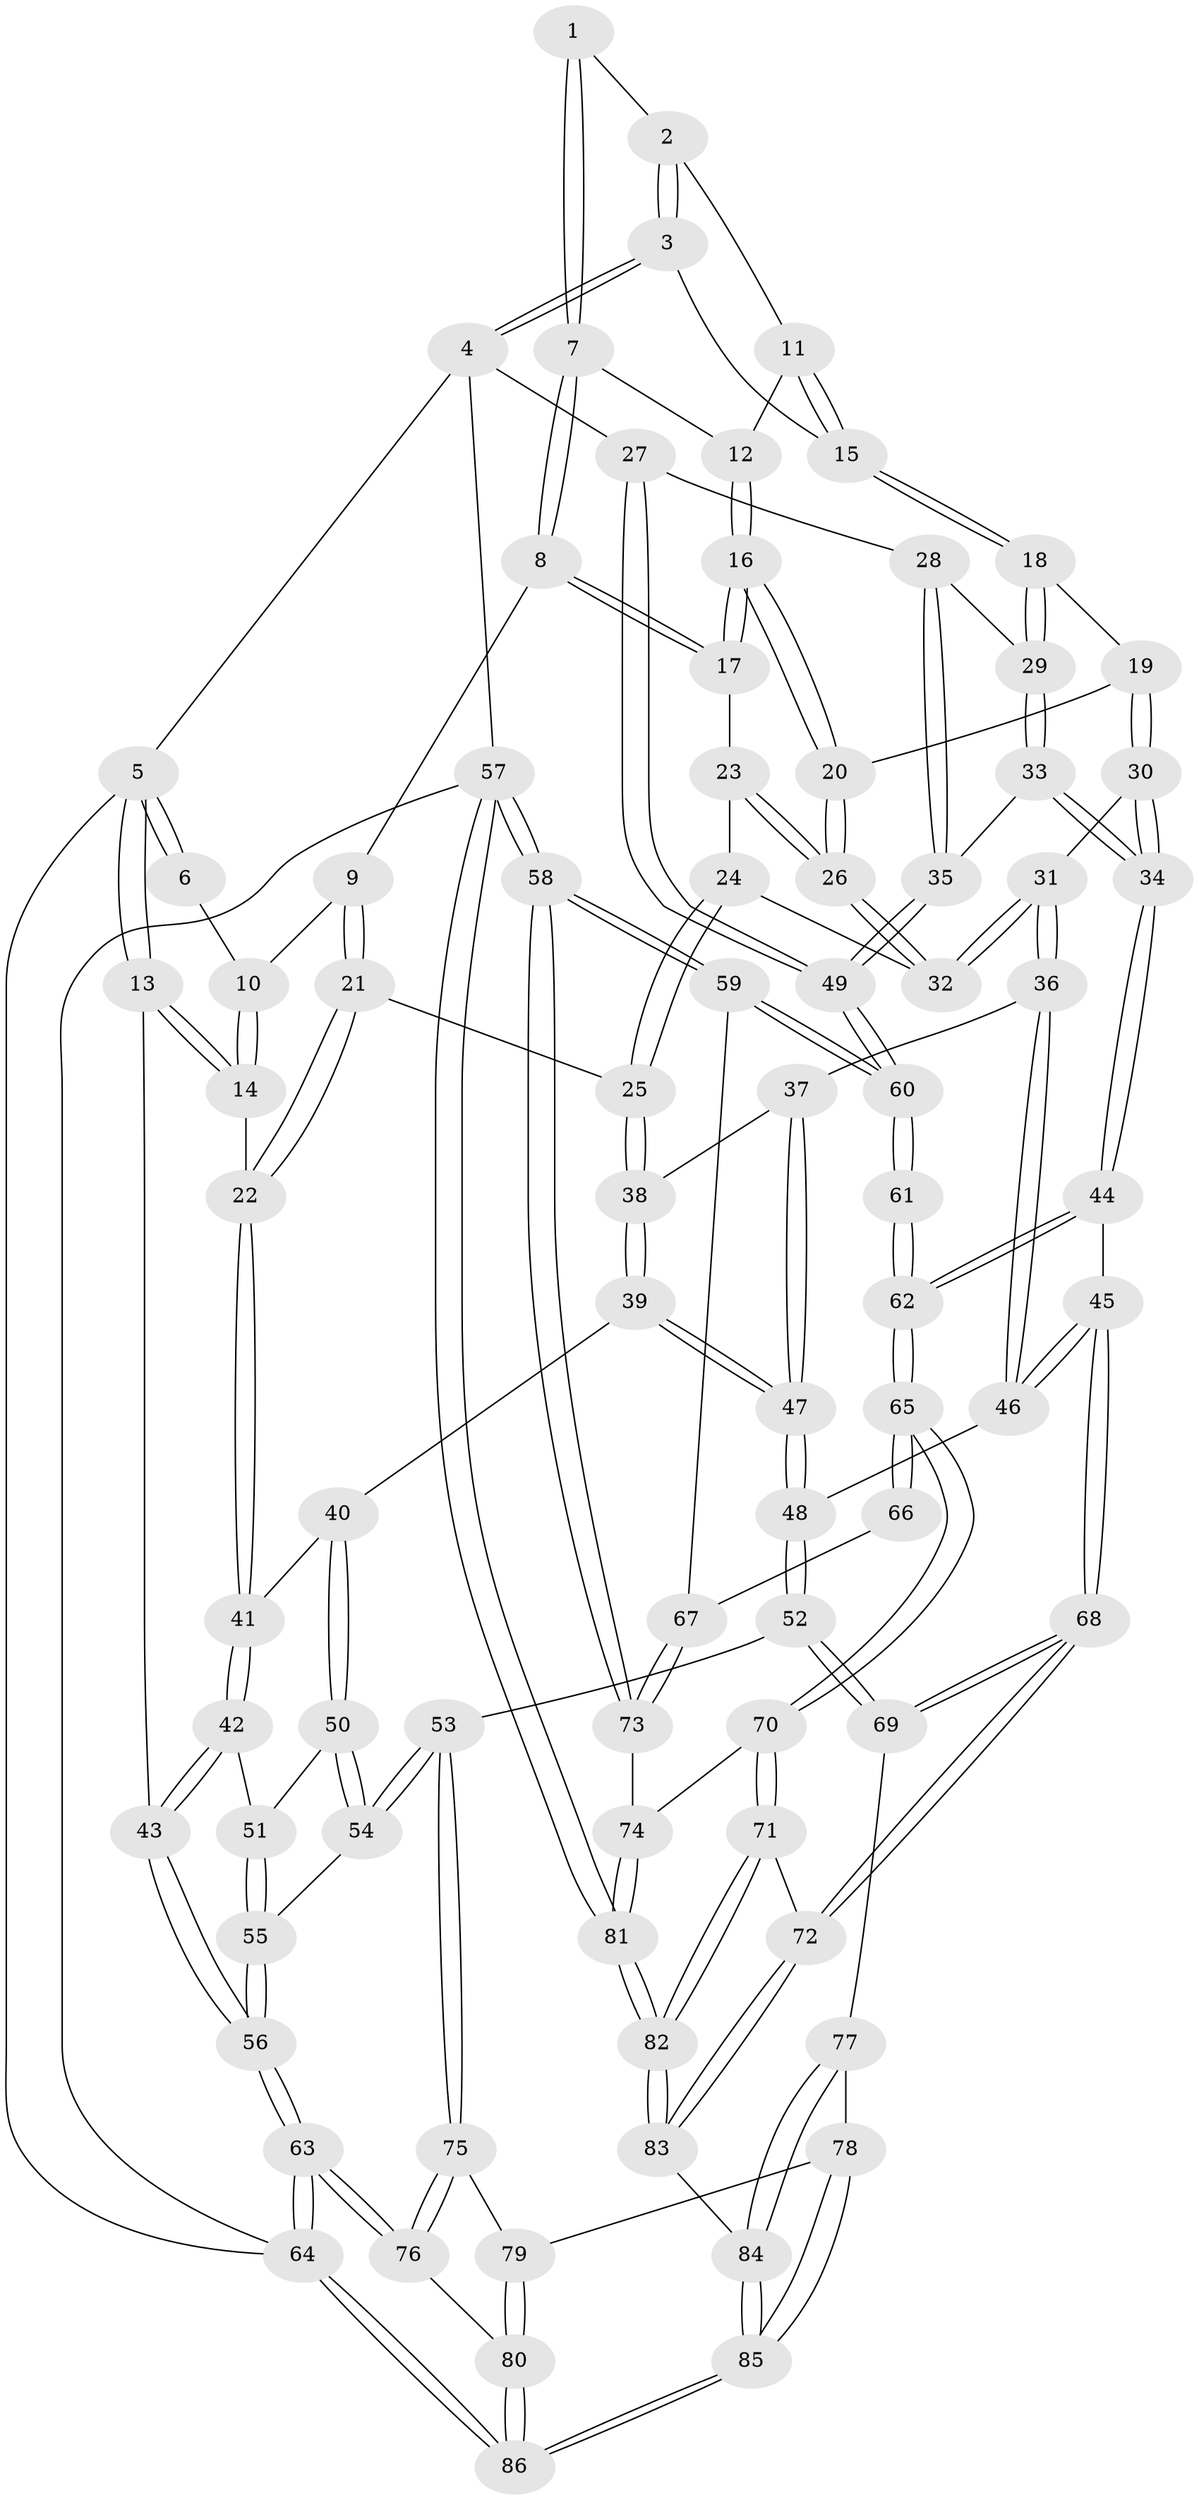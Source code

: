 // coarse degree distribution, {4: 0.16393442622950818, 3: 0.7868852459016393, 2: 0.04918032786885246}
// Generated by graph-tools (version 1.1) at 2025/38/03/04/25 23:38:34]
// undirected, 86 vertices, 212 edges
graph export_dot {
  node [color=gray90,style=filled];
  1 [pos="+0.3754696150758811+0"];
  2 [pos="+0.5416844897639035+0"];
  3 [pos="+0.9367970476869052+0"];
  4 [pos="+1+0"];
  5 [pos="+0+0"];
  6 [pos="+0.17780738857391093+0"];
  7 [pos="+0.38651187122222946+0"];
  8 [pos="+0.36689920643860946+0.07345773909529518"];
  9 [pos="+0.2769753728772896+0.13091506334003195"];
  10 [pos="+0.1761185491861065+0.026611027837297636"];
  11 [pos="+0.5599763666564679+0.08616474317064744"];
  12 [pos="+0.5416157368177186+0.09264048474388482"];
  13 [pos="+0+0.18742650449765577"];
  14 [pos="+0.07197378661165964+0.22242566221015006"];
  15 [pos="+0.7690881073473284+0.09973294120779337"];
  16 [pos="+0.48753483662702657+0.18017391657836543"];
  17 [pos="+0.41327193361489634+0.14265101818210185"];
  18 [pos="+0.7687915799881109+0.10260766509933678"];
  19 [pos="+0.5456537377364947+0.24734923855558566"];
  20 [pos="+0.5115145565390131+0.22969855831950797"];
  21 [pos="+0.21274975996683448+0.24964226166770118"];
  22 [pos="+0.14099734400942956+0.25588797170229394"];
  23 [pos="+0.3847426246937907+0.18762633760120906"];
  24 [pos="+0.28417227748984214+0.266817883529022"];
  25 [pos="+0.24526512886395288+0.26739133581333413"];
  26 [pos="+0.40920889106606456+0.30216436086510173"];
  27 [pos="+1+0.11703275886482274"];
  28 [pos="+0.9198111410147437+0.2478502703597338"];
  29 [pos="+0.7911336908922256+0.19106272322451542"];
  30 [pos="+0.5811330488179495+0.3398734028964484"];
  31 [pos="+0.41421552591799987+0.36090835232361546"];
  32 [pos="+0.4055618929648031+0.30608482411437954"];
  33 [pos="+0.7356012487953069+0.46936915698903886"];
  34 [pos="+0.6932501745914977+0.4991073408410909"];
  35 [pos="+1+0.46567315628987294"];
  36 [pos="+0.4060867264590982+0.40357542252751305"];
  37 [pos="+0.4039283348869793+0.4042732234356103"];
  38 [pos="+0.292728836269082+0.39742140717209995"];
  39 [pos="+0.25230930971652754+0.47297213457368775"];
  40 [pos="+0.2422464451759628+0.4726119035460031"];
  41 [pos="+0.14209673702945905+0.34300554114190546"];
  42 [pos="+0.08877499062391145+0.4827236984866338"];
  43 [pos="+0+0.4194951352275079"];
  44 [pos="+0.6526471691811123+0.5677263600327602"];
  45 [pos="+0.6015392994022605+0.585332404695579"];
  46 [pos="+0.6014306093126895+0.5853249211419627"];
  47 [pos="+0.3108227511407762+0.5404898279607856"];
  48 [pos="+0.3536621265442878+0.6479662962328576"];
  49 [pos="+1+0.5047392760023286"];
  50 [pos="+0.12370999998963311+0.5236526182383981"];
  51 [pos="+0.12322990080473535+0.5234428568863453"];
  52 [pos="+0.32259137857245956+0.6812196314976907"];
  53 [pos="+0.24771902749465724+0.7179662193825687"];
  54 [pos="+0.20770586265311977+0.6911077799922289"];
  55 [pos="+0+0.679680304942302"];
  56 [pos="+0+0.7382636438043395"];
  57 [pos="+1+1"];
  58 [pos="+1+0.881551370700497"];
  59 [pos="+1+0.5201296893589209"];
  60 [pos="+1+0.5192959138658622"];
  61 [pos="+0.9919531375862426+0.6417443050640602"];
  62 [pos="+0.7505681029792871+0.6962956530275317"];
  63 [pos="+0+0.7424566147323658"];
  64 [pos="+0+1"];
  65 [pos="+0.7524994049774751+0.7007341230361221"];
  66 [pos="+0.9316421194556666+0.7444773507341508"];
  67 [pos="+0.9501430846011689+0.7786333218224492"];
  68 [pos="+0.5360418415532107+0.8501912755131495"];
  69 [pos="+0.43860337211973294+0.8507710054935178"];
  70 [pos="+0.7694374306569816+0.8040781698741206"];
  71 [pos="+0.764482017286635+0.8153180833465307"];
  72 [pos="+0.5757780155677173+0.918153806418329"];
  73 [pos="+0.9675408119372111+0.8251430485468421"];
  74 [pos="+0.9039997991891368+0.8575199326386024"];
  75 [pos="+0.24403248062236163+0.7296045531094537"];
  76 [pos="+0+0.7966040008714451"];
  77 [pos="+0.41989570697057177+0.8729077664700592"];
  78 [pos="+0.3519073526565077+0.9104718543998397"];
  79 [pos="+0.24030044395007336+0.743045946964996"];
  80 [pos="+0.14240345821371186+0.896832562160146"];
  81 [pos="+0.9144349490213152+1"];
  82 [pos="+0.7831781716228314+1"];
  83 [pos="+0.5839091724502321+1"];
  84 [pos="+0.5081820320882233+1"];
  85 [pos="+0.24693995444551126+1"];
  86 [pos="+0.21268139239730297+1"];
  1 -- 2;
  1 -- 7;
  1 -- 7;
  2 -- 3;
  2 -- 3;
  2 -- 11;
  3 -- 4;
  3 -- 4;
  3 -- 15;
  4 -- 5;
  4 -- 27;
  4 -- 57;
  5 -- 6;
  5 -- 6;
  5 -- 13;
  5 -- 13;
  5 -- 64;
  6 -- 10;
  7 -- 8;
  7 -- 8;
  7 -- 12;
  8 -- 9;
  8 -- 17;
  8 -- 17;
  9 -- 10;
  9 -- 21;
  9 -- 21;
  10 -- 14;
  10 -- 14;
  11 -- 12;
  11 -- 15;
  11 -- 15;
  12 -- 16;
  12 -- 16;
  13 -- 14;
  13 -- 14;
  13 -- 43;
  14 -- 22;
  15 -- 18;
  15 -- 18;
  16 -- 17;
  16 -- 17;
  16 -- 20;
  16 -- 20;
  17 -- 23;
  18 -- 19;
  18 -- 29;
  18 -- 29;
  19 -- 20;
  19 -- 30;
  19 -- 30;
  20 -- 26;
  20 -- 26;
  21 -- 22;
  21 -- 22;
  21 -- 25;
  22 -- 41;
  22 -- 41;
  23 -- 24;
  23 -- 26;
  23 -- 26;
  24 -- 25;
  24 -- 25;
  24 -- 32;
  25 -- 38;
  25 -- 38;
  26 -- 32;
  26 -- 32;
  27 -- 28;
  27 -- 49;
  27 -- 49;
  28 -- 29;
  28 -- 35;
  28 -- 35;
  29 -- 33;
  29 -- 33;
  30 -- 31;
  30 -- 34;
  30 -- 34;
  31 -- 32;
  31 -- 32;
  31 -- 36;
  31 -- 36;
  33 -- 34;
  33 -- 34;
  33 -- 35;
  34 -- 44;
  34 -- 44;
  35 -- 49;
  35 -- 49;
  36 -- 37;
  36 -- 46;
  36 -- 46;
  37 -- 38;
  37 -- 47;
  37 -- 47;
  38 -- 39;
  38 -- 39;
  39 -- 40;
  39 -- 47;
  39 -- 47;
  40 -- 41;
  40 -- 50;
  40 -- 50;
  41 -- 42;
  41 -- 42;
  42 -- 43;
  42 -- 43;
  42 -- 51;
  43 -- 56;
  43 -- 56;
  44 -- 45;
  44 -- 62;
  44 -- 62;
  45 -- 46;
  45 -- 46;
  45 -- 68;
  45 -- 68;
  46 -- 48;
  47 -- 48;
  47 -- 48;
  48 -- 52;
  48 -- 52;
  49 -- 60;
  49 -- 60;
  50 -- 51;
  50 -- 54;
  50 -- 54;
  51 -- 55;
  51 -- 55;
  52 -- 53;
  52 -- 69;
  52 -- 69;
  53 -- 54;
  53 -- 54;
  53 -- 75;
  53 -- 75;
  54 -- 55;
  55 -- 56;
  55 -- 56;
  56 -- 63;
  56 -- 63;
  57 -- 58;
  57 -- 58;
  57 -- 81;
  57 -- 81;
  57 -- 64;
  58 -- 59;
  58 -- 59;
  58 -- 73;
  58 -- 73;
  59 -- 60;
  59 -- 60;
  59 -- 67;
  60 -- 61;
  60 -- 61;
  61 -- 62;
  61 -- 62;
  62 -- 65;
  62 -- 65;
  63 -- 64;
  63 -- 64;
  63 -- 76;
  63 -- 76;
  64 -- 86;
  64 -- 86;
  65 -- 66;
  65 -- 66;
  65 -- 70;
  65 -- 70;
  66 -- 67;
  67 -- 73;
  67 -- 73;
  68 -- 69;
  68 -- 69;
  68 -- 72;
  68 -- 72;
  69 -- 77;
  70 -- 71;
  70 -- 71;
  70 -- 74;
  71 -- 72;
  71 -- 82;
  71 -- 82;
  72 -- 83;
  72 -- 83;
  73 -- 74;
  74 -- 81;
  74 -- 81;
  75 -- 76;
  75 -- 76;
  75 -- 79;
  76 -- 80;
  77 -- 78;
  77 -- 84;
  77 -- 84;
  78 -- 79;
  78 -- 85;
  78 -- 85;
  79 -- 80;
  79 -- 80;
  80 -- 86;
  80 -- 86;
  81 -- 82;
  81 -- 82;
  82 -- 83;
  82 -- 83;
  83 -- 84;
  84 -- 85;
  84 -- 85;
  85 -- 86;
  85 -- 86;
}
